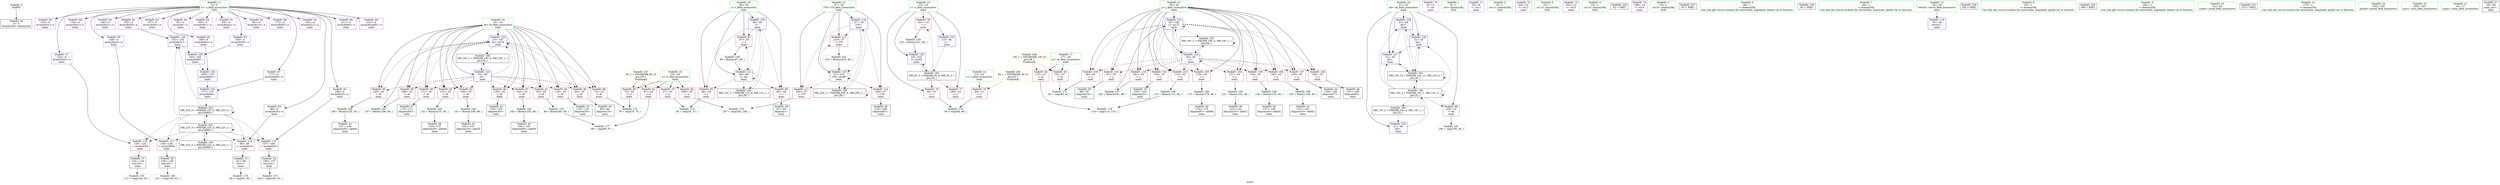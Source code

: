 digraph "SVFG" {
	label="SVFG";

	Node0x55b5bd2cd750 [shape=record,color=grey,label="{NodeID: 0\nNullPtr}"];
	Node0x55b5bd2cd750 -> Node0x55b5bd2b3100[style=solid];
	Node0x55b5bd2d7d50 [shape=record,color=grey,label="{NodeID: 180\n141 = cmp(140, 93, )\n}"];
	Node0x55b5bd2ce300 [shape=record,color=red,label="{NodeID: 97\n162\<--33\n\<--i6\nmain\n}"];
	Node0x55b5bd2ce300 -> Node0x55b5bd2d6250[style=solid];
	Node0x55b5bd2b2940 [shape=record,color=green,label="{NodeID: 14\n21\<--22\nt\<--t_field_insensitive\nmain\n}"];
	Node0x55b5bd2b2940 -> Node0x55b5bd2d0840[style=solid];
	Node0x55b5bd2cee60 [shape=record,color=red,label="{NodeID: 111\n205\<--37\n\<--i79\nmain\n}"];
	Node0x55b5bd2cee60 -> Node0x55b5bd2d7bd0[style=solid];
	Node0x55b5bd2b32d0 [shape=record,color=black,label="{NodeID: 28\n61\<--60\nidxprom\<--\nmain\n}"];
	Node0x55b5bd2e6ac0 [shape=record,color=yellow,style=double,label="{NodeID: 208\n10V_1 = ENCHI(MR_10V_0)\npts\{28 \}\nFun[main]}"];
	Node0x55b5bd2e6ac0 -> Node0x55b5bd2d0ec0[style=dashed];
	Node0x55b5bd2e6ac0 -> Node0x55b5bd2d0f90[style=dashed];
	Node0x55b5bd2d4100 [shape=record,color=blue,label="{NodeID: 125\n31\<--40\nok\<--\nmain\n}"];
	Node0x55b5bd2d4100 -> Node0x55b5bd2d41d0[style=dashed];
	Node0x55b5bd2d4100 -> Node0x55b5bd2d42a0[style=dashed];
	Node0x55b5bd2d4100 -> Node0x55b5bd2e5300[style=dashed];
	Node0x55b5bd2cdd50 [shape=record,color=black,label="{NodeID: 42\n151\<--150\nidxprom53\<--add52\nmain\n}"];
	Node0x55b5bd2cf8d0 [shape=record,color=purple,label="{NodeID: 56\n120\<--4\narrayidx31\<--a\nmain\n}"];
	Node0x55b5bd2d0430 [shape=record,color=purple,label="{NodeID: 70\n41\<--6\n\<--.str\nmain\n}"];
	Node0x55b5bd2d69d0 [shape=record,color=grey,label="{NodeID: 167\n187 = Binary(186, 46, )\n}"];
	Node0x55b5bd2d69d0 -> Node0x55b5bd2d4780[style=solid];
	Node0x55b5bd2d0f90 [shape=record,color=red,label="{NodeID: 84\n115\<--27\n\<--m\nmain\n}"];
	Node0x55b5bd2d0f90 -> Node0x55b5bd2d7a50[style=solid];
	Node0x55b5bd2b4950 [shape=record,color=green,label="{NodeID: 1\n6\<--1\n.str\<--dummyObj\nGlob }"];
	Node0x55b5bd2d7ed0 [shape=record,color=grey,label="{NodeID: 181\n196 = cmp(195, 40, )\n}"];
	Node0x55b5bd2ce3d0 [shape=record,color=red,label="{NodeID: 98\n171\<--33\n\<--i6\nmain\n}"];
	Node0x55b5bd2ce3d0 -> Node0x55b5bd2ce160[style=solid];
	Node0x55b5bd2b3ef0 [shape=record,color=green,label="{NodeID: 15\n23\<--24\nc\<--c_field_insensitive\nmain\n}"];
	Node0x55b5bd2b3ef0 -> Node0x55b5bd2d0910[style=solid];
	Node0x55b5bd2b3ef0 -> Node0x55b5bd2d09e0[style=solid];
	Node0x55b5bd2b3ef0 -> Node0x55b5bd2d0ab0[style=solid];
	Node0x55b5bd2b3ef0 -> Node0x55b5bd2d3c20[style=solid];
	Node0x55b5bd2b3ef0 -> Node0x55b5bd2d49f0[style=solid];
	Node0x55b5bd2cef30 [shape=record,color=red,label="{NodeID: 112\n209\<--37\n\<--i79\nmain\n}"];
	Node0x55b5bd2cef30 -> Node0x55b5bd2cf320[style=solid];
	Node0x55b5bd2b33a0 [shape=record,color=black,label="{NodeID: 29\n85\<--84\nidxprom13\<--\nmain\n}"];
	Node0x55b5bd2d41d0 [shape=record,color=blue,label="{NodeID: 126\n31\<--40\nok\<--\nmain\n}"];
	Node0x55b5bd2d41d0 -> Node0x55b5bd2d42a0[style=dashed];
	Node0x55b5bd2d41d0 -> Node0x55b5bd2e5300[style=dashed];
	Node0x55b5bd2cde20 [shape=record,color=black,label="{NodeID: 43\n156\<--155\nidxprom55\<--\nmain\n}"];
	Node0x55b5bd2cf9a0 [shape=record,color=purple,label="{NodeID: 57\n124\<--4\narrayidx34\<--a\nmain\n}"];
	Node0x55b5bd2cf9a0 -> Node0x55b5bd2d39b0[style=solid];
	Node0x55b5bd2d0500 [shape=record,color=purple,label="{NodeID: 71\n52\<--8\n\<--.str.1\nmain\n}"];
	Node0x55b5bd2d6b50 [shape=record,color=grey,label="{NodeID: 168\n150 = Binary(149, 46, )\n}"];
	Node0x55b5bd2d6b50 -> Node0x55b5bd2cdd50[style=solid];
	Node0x55b5bd2d1060 [shape=record,color=red,label="{NodeID: 85\n56\<--29\n\<--i\nmain\n}"];
	Node0x55b5bd2d1060 -> Node0x55b5bd2d7450[style=solid];
	Node0x55b5bd2b26b0 [shape=record,color=green,label="{NodeID: 2\n8\<--1\n.str.1\<--dummyObj\nGlob }"];
	Node0x55b5bd2ce4a0 [shape=record,color=red,label="{NodeID: 99\n186\<--33\n\<--i6\nmain\n}"];
	Node0x55b5bd2ce4a0 -> Node0x55b5bd2d69d0[style=solid];
	Node0x55b5bd2b3fc0 [shape=record,color=green,label="{NodeID: 16\n25\<--26\nn\<--n_field_insensitive\nmain\n}"];
	Node0x55b5bd2b3fc0 -> Node0x55b5bd2d0b80[style=solid];
	Node0x55b5bd2b3fc0 -> Node0x55b5bd2d0c50[style=solid];
	Node0x55b5bd2b3fc0 -> Node0x55b5bd2d0d20[style=solid];
	Node0x55b5bd2b3fc0 -> Node0x55b5bd2d0df0[style=solid];
	Node0x55b5bd2cf000 [shape=record,color=red,label="{NodeID: 113\n215\<--37\n\<--i79\nmain\n}"];
	Node0x55b5bd2cf000 -> Node0x55b5bd2d60d0[style=solid];
	Node0x55b5bd2b3470 [shape=record,color=black,label="{NodeID: 30\n88\<--87\nidxprom15\<--\nmain\n}"];
	Node0x55b5bd2d42a0 [shape=record,color=blue,label="{NodeID: 127\n31\<--40\nok\<--\nmain\n}"];
	Node0x55b5bd2d42a0 -> Node0x55b5bd2e5300[style=dashed];
	Node0x55b5bd2cdef0 [shape=record,color=black,label="{NodeID: 44\n159\<--158\nidxprom57\<--\nmain\n}"];
	Node0x55b5bd2cfa70 [shape=record,color=purple,label="{NodeID: 58\n134\<--4\narrayidx41\<--a\nmain\n}"];
	Node0x55b5bd2d57d0 [shape=record,color=grey,label="{NodeID: 155\n96 = Binary(95, 46, )\n}"];
	Node0x55b5bd2d57d0 -> Node0x55b5bd2d78d0[style=solid];
	Node0x55b5bd2d05d0 [shape=record,color=purple,label="{NodeID: 72\n64\<--10\n\<--.str.2\nmain\n}"];
	Node0x55b5bd2d6cd0 [shape=record,color=grey,label="{NodeID: 169\n136 = Binary(135, 46, )\n}"];
	Node0x55b5bd2d6cd0 -> Node0x55b5bd2cdae0[style=solid];
	Node0x55b5bd2d1130 [shape=record,color=red,label="{NodeID: 86\n60\<--29\n\<--i\nmain\n}"];
	Node0x55b5bd2d1130 -> Node0x55b5bd2b32d0[style=solid];
	Node0x55b5bd2b2740 [shape=record,color=green,label="{NodeID: 3\n10\<--1\n.str.2\<--dummyObj\nGlob }"];
	Node0x55b5bd2de3e0 [shape=record,color=black,label="{NodeID: 183\nMR_6V_3 = PHI(MR_6V_4, MR_6V_2, )\npts\{24 \}\n}"];
	Node0x55b5bd2de3e0 -> Node0x55b5bd2d0910[style=dashed];
	Node0x55b5bd2de3e0 -> Node0x55b5bd2d09e0[style=dashed];
	Node0x55b5bd2de3e0 -> Node0x55b5bd2d0ab0[style=dashed];
	Node0x55b5bd2de3e0 -> Node0x55b5bd2d49f0[style=dashed];
	Node0x55b5bd2ce570 [shape=record,color=red,label="{NodeID: 100\n80\<--35\n\<--j\nmain\n}"];
	Node0x55b5bd2ce570 -> Node0x55b5bd2d6fd0[style=solid];
	Node0x55b5bd2b4090 [shape=record,color=green,label="{NodeID: 17\n27\<--28\nm\<--m_field_insensitive\nmain\n}"];
	Node0x55b5bd2b4090 -> Node0x55b5bd2d0ec0[style=solid];
	Node0x55b5bd2b4090 -> Node0x55b5bd2d0f90[style=solid];
	Node0x55b5bd2cf0d0 [shape=record,color=red,label="{NodeID: 114\n90\<--89\n\<--arrayidx16\nmain\n}"];
	Node0x55b5bd2cf0d0 -> Node0x55b5bd2b3540[style=solid];
	Node0x55b5bd2b3540 [shape=record,color=black,label="{NodeID: 31\n91\<--90\nconv\<--\nmain\n}"];
	Node0x55b5bd2b3540 -> Node0x55b5bd2d6e50[style=solid];
	Node0x55b5bd2d4370 [shape=record,color=blue,label="{NodeID: 128\n152\<--154\narrayidx54\<--\nmain\n}"];
	Node0x55b5bd2d4370 -> Node0x55b5bd2d4440[style=dashed];
	Node0x55b5bd2cdfc0 [shape=record,color=black,label="{NodeID: 45\n164\<--163\nidxprom60\<--add59\nmain\n}"];
	Node0x55b5bd2cfb40 [shape=record,color=purple,label="{NodeID: 59\n138\<--4\narrayidx44\<--a\nmain\n}"];
	Node0x55b5bd2cfb40 -> Node0x55b5bd2d3a80[style=solid];
	Node0x55b5bd2d5950 [shape=record,color=grey,label="{NodeID: 156\n175 = Binary(174, 46, )\n}"];
	Node0x55b5bd2d5950 -> Node0x55b5bd2cf250[style=solid];
	Node0x55b5bd2d06a0 [shape=record,color=purple,label="{NodeID: 73\n191\<--12\n\<--.str.3\nmain\n}"];
	Node0x55b5bd2d6e50 [shape=record,color=grey,label="{NodeID: 170\n92 = cmp(91, 93, )\n}"];
	Node0x55b5bd2d1200 [shape=record,color=red,label="{NodeID: 87\n67\<--29\n\<--i\nmain\n}"];
	Node0x55b5bd2d1200 -> Node0x55b5bd2d5c50[style=solid];
	Node0x55b5bd2cce30 [shape=record,color=green,label="{NodeID: 4\n12\<--1\n.str.3\<--dummyObj\nGlob }"];
	Node0x55b5bd2de8e0 [shape=record,color=black,label="{NodeID: 184\nMR_12V_2 = PHI(MR_12V_4, MR_12V_1, )\npts\{30 \}\n}"];
	Node0x55b5bd2de8e0 -> Node0x55b5bd2d3cf0[style=dashed];
	Node0x55b5bd2ce640 [shape=record,color=red,label="{NodeID: 101\n87\<--35\n\<--j\nmain\n}"];
	Node0x55b5bd2ce640 -> Node0x55b5bd2b3470[style=solid];
	Node0x55b5bd2b4160 [shape=record,color=green,label="{NodeID: 18\n29\<--30\ni\<--i_field_insensitive\nmain\n}"];
	Node0x55b5bd2b4160 -> Node0x55b5bd2d1060[style=solid];
	Node0x55b5bd2b4160 -> Node0x55b5bd2d1130[style=solid];
	Node0x55b5bd2b4160 -> Node0x55b5bd2d1200[style=solid];
	Node0x55b5bd2b4160 -> Node0x55b5bd2d3cf0[style=solid];
	Node0x55b5bd2b4160 -> Node0x55b5bd2d3dc0[style=solid];
	Node0x55b5bd2e3f00 [shape=record,color=black,label="{NodeID: 198\nMR_14V_4 = PHI(MR_14V_5, MR_14V_3, )\npts\{32 \}\n}"];
	Node0x55b5bd2e3f00 -> Node0x55b5bd2d12d0[style=dashed];
	Node0x55b5bd2e3f00 -> Node0x55b5bd2d4100[style=dashed];
	Node0x55b5bd2e3f00 -> Node0x55b5bd2d41d0[style=dashed];
	Node0x55b5bd2e3f00 -> Node0x55b5bd2d42a0[style=dashed];
	Node0x55b5bd2e3f00 -> Node0x55b5bd2dede0[style=dashed];
	Node0x55b5bd2e3f00 -> Node0x55b5bd2e3f00[style=dashed];
	Node0x55b5bd2e3f00 -> Node0x55b5bd2e5300[style=dashed];
	Node0x55b5bd2cf1a0 [shape=record,color=red,label="{NodeID: 115\n107\<--106\n\<--arrayidx23\nmain\n}"];
	Node0x55b5bd2cf1a0 -> Node0x55b5bd2b37b0[style=solid];
	Node0x55b5bd2b3610 [shape=record,color=black,label="{NodeID: 32\n102\<--101\nidxprom20\<--add19\nmain\n}"];
	Node0x55b5bd2d4440 [shape=record,color=blue,label="{NodeID: 129\n160\<--154\narrayidx58\<--\nmain\n}"];
	Node0x55b5bd2d4440 -> Node0x55b5bd2d4510[style=dashed];
	Node0x55b5bd2ce090 [shape=record,color=black,label="{NodeID: 46\n167\<--166\nidxprom62\<--\nmain\n}"];
	Node0x55b5bd0c5ee0 [shape=record,color=black,label="{NodeID: 226\n42 = PHI()\n}"];
	Node0x55b5bd2cfc10 [shape=record,color=purple,label="{NodeID: 60\n148\<--4\narrayidx51\<--a\nmain\n}"];
	Node0x55b5bd2d5ad0 [shape=record,color=grey,label="{NodeID: 157\n182 = Binary(181, 46, )\n}"];
	Node0x55b5bd2d5ad0 -> Node0x55b5bd2d46b0[style=solid];
	Node0x55b5bd2d0770 [shape=record,color=purple,label="{NodeID: 74\n198\<--14\n\<--.str.4\nmain\n}"];
	Node0x55b5bd2d6fd0 [shape=record,color=grey,label="{NodeID: 171\n82 = cmp(80, 81, )\n}"];
	Node0x55b5bd2d12d0 [shape=record,color=red,label="{NodeID: 88\n195\<--31\n\<--ok\nmain\n}"];
	Node0x55b5bd2d12d0 -> Node0x55b5bd2d7ed0[style=solid];
	Node0x55b5bd2ccec0 [shape=record,color=green,label="{NodeID: 5\n14\<--1\n.str.4\<--dummyObj\nGlob }"];
	Node0x55b5bd2dede0 [shape=record,color=black,label="{NodeID: 185\nMR_14V_2 = PHI(MR_14V_4, MR_14V_1, )\npts\{32 \}\n}"];
	Node0x55b5bd2dede0 -> Node0x55b5bd2d3e90[style=dashed];
	Node0x55b5bd2ce710 [shape=record,color=red,label="{NodeID: 102\n104\<--35\n\<--j\nmain\n}"];
	Node0x55b5bd2ce710 -> Node0x55b5bd2b36e0[style=solid];
	Node0x55b5bd2b4230 [shape=record,color=green,label="{NodeID: 19\n31\<--32\nok\<--ok_field_insensitive\nmain\n}"];
	Node0x55b5bd2b4230 -> Node0x55b5bd2d12d0[style=solid];
	Node0x55b5bd2b4230 -> Node0x55b5bd2d3e90[style=solid];
	Node0x55b5bd2b4230 -> Node0x55b5bd2d4100[style=solid];
	Node0x55b5bd2b4230 -> Node0x55b5bd2d41d0[style=solid];
	Node0x55b5bd2b4230 -> Node0x55b5bd2d42a0[style=solid];
	Node0x55b5bd2d39b0 [shape=record,color=red,label="{NodeID: 116\n125\<--124\n\<--arrayidx34\nmain\n}"];
	Node0x55b5bd2d39b0 -> Node0x55b5bd2cd940[style=solid];
	Node0x55b5bd2b36e0 [shape=record,color=black,label="{NodeID: 33\n105\<--104\nidxprom22\<--\nmain\n}"];
	Node0x55b5bd2d4510 [shape=record,color=blue,label="{NodeID: 130\n168\<--170\narrayidx63\<--\nmain\n}"];
	Node0x55b5bd2d4510 -> Node0x55b5bd2d45e0[style=dashed];
	Node0x55b5bd2ce160 [shape=record,color=black,label="{NodeID: 47\n172\<--171\nidxprom64\<--\nmain\n}"];
	Node0x55b5bd0c9a10 [shape=record,color=black,label="{NodeID: 227\n53 = PHI()\n}"];
	Node0x55b5bd2cfce0 [shape=record,color=purple,label="{NodeID: 61\n152\<--4\narrayidx54\<--a\nmain\n}"];
	Node0x55b5bd2cfce0 -> Node0x55b5bd2d4370[style=solid];
	Node0x55b5bd2d5c50 [shape=record,color=grey,label="{NodeID: 158\n68 = Binary(67, 46, )\n}"];
	Node0x55b5bd2d5c50 -> Node0x55b5bd2d3dc0[style=solid];
	Node0x55b5bd2d0840 [shape=record,color=red,label="{NodeID: 75\n49\<--21\n\<--t\nmain\n}"];
	Node0x55b5bd2d0840 -> Node0x55b5bd2d7150[style=solid];
	Node0x55b5bd2d7150 [shape=record,color=grey,label="{NodeID: 172\n50 = cmp(48, 49, )\n}"];
	Node0x55b5bd2d13a0 [shape=record,color=red,label="{NodeID: 89\n74\<--33\n\<--i6\nmain\n}"];
	Node0x55b5bd2d13a0 -> Node0x55b5bd2d72d0[style=solid];
	Node0x55b5bd2b4df0 [shape=record,color=green,label="{NodeID: 6\n40\<--1\n\<--dummyObj\nCan only get source location for instruction, argument, global var or function.}"];
	Node0x55b5bd2df2e0 [shape=record,color=black,label="{NodeID: 186\nMR_16V_2 = PHI(MR_16V_4, MR_16V_1, )\npts\{34 \}\n}"];
	Node0x55b5bd2df2e0 -> Node0x55b5bd2d3f60[style=dashed];
	Node0x55b5bd2ce7e0 [shape=record,color=red,label="{NodeID: 103\n113\<--35\n\<--j\nmain\n}"];
	Node0x55b5bd2ce7e0 -> Node0x55b5bd2d6550[style=solid];
	Node0x55b5bd2b4300 [shape=record,color=green,label="{NodeID: 20\n33\<--34\ni6\<--i6_field_insensitive\nmain\n}"];
	Node0x55b5bd2b4300 -> Node0x55b5bd2d13a0[style=solid];
	Node0x55b5bd2b4300 -> Node0x55b5bd2d1470[style=solid];
	Node0x55b5bd2b4300 -> Node0x55b5bd2d1540[style=solid];
	Node0x55b5bd2b4300 -> Node0x55b5bd2d1610[style=solid];
	Node0x55b5bd2b4300 -> Node0x55b5bd2d16e0[style=solid];
	Node0x55b5bd2b4300 -> Node0x55b5bd2d17b0[style=solid];
	Node0x55b5bd2b4300 -> Node0x55b5bd2d1880[style=solid];
	Node0x55b5bd2b4300 -> Node0x55b5bd2ce230[style=solid];
	Node0x55b5bd2b4300 -> Node0x55b5bd2ce300[style=solid];
	Node0x55b5bd2b4300 -> Node0x55b5bd2ce3d0[style=solid];
	Node0x55b5bd2b4300 -> Node0x55b5bd2ce4a0[style=solid];
	Node0x55b5bd2b4300 -> Node0x55b5bd2d3f60[style=solid];
	Node0x55b5bd2b4300 -> Node0x55b5bd2d4780[style=solid];
	Node0x55b5bd2d3a80 [shape=record,color=red,label="{NodeID: 117\n139\<--138\n\<--arrayidx44\nmain\n}"];
	Node0x55b5bd2d3a80 -> Node0x55b5bd2cdbb0[style=solid];
	Node0x55b5bd2b37b0 [shape=record,color=black,label="{NodeID: 34\n108\<--107\nconv24\<--\nmain\n}"];
	Node0x55b5bd2b37b0 -> Node0x55b5bd2d75d0[style=solid];
	Node0x55b5bd2d45e0 [shape=record,color=blue,label="{NodeID: 131\n177\<--170\narrayidx68\<--\nmain\n}"];
	Node0x55b5bd2d45e0 -> Node0x55b5bd2e5800[style=dashed];
	Node0x55b5bd2cf250 [shape=record,color=black,label="{NodeID: 48\n176\<--175\nidxprom67\<--add66\nmain\n}"];
	Node0x55b5bd2f1280 [shape=record,color=black,label="{NodeID: 228\n65 = PHI()\n}"];
	Node0x55b5bd2cfdb0 [shape=record,color=purple,label="{NodeID: 62\n157\<--4\narrayidx56\<--a\nmain\n}"];
	Node0x55b5bd2d5dd0 [shape=record,color=grey,label="{NodeID: 159\n222 = Binary(221, 46, )\n}"];
	Node0x55b5bd2d5dd0 -> Node0x55b5bd2d49f0[style=solid];
	Node0x55b5bd2d0910 [shape=record,color=red,label="{NodeID: 76\n48\<--23\n\<--c\nmain\n}"];
	Node0x55b5bd2d0910 -> Node0x55b5bd2d7150[style=solid];
	Node0x55b5bd2d72d0 [shape=record,color=grey,label="{NodeID: 173\n76 = cmp(74, 75, )\n}"];
	Node0x55b5bd2d1470 [shape=record,color=red,label="{NodeID: 90\n84\<--33\n\<--i6\nmain\n}"];
	Node0x55b5bd2d1470 -> Node0x55b5bd2b33a0[style=solid];
	Node0x55b5bd2b4e80 [shape=record,color=green,label="{NodeID: 7\n46\<--1\n\<--dummyObj\nCan only get source location for instruction, argument, global var or function.}"];
	Node0x55b5bd2df7e0 [shape=record,color=black,label="{NodeID: 187\nMR_18V_2 = PHI(MR_18V_3, MR_18V_1, )\npts\{36 \}\n}"];
	Node0x55b5bd2df7e0 -> Node0x55b5bd2d4030[style=dashed];
	Node0x55b5bd2df7e0 -> Node0x55b5bd2df7e0[style=dashed];
	Node0x55b5bd2ce8b0 [shape=record,color=red,label="{NodeID: 104\n121\<--35\n\<--j\nmain\n}"];
	Node0x55b5bd2ce8b0 -> Node0x55b5bd2d66d0[style=solid];
	Node0x55b5bd2b43d0 [shape=record,color=green,label="{NodeID: 21\n35\<--36\nj\<--j_field_insensitive\nmain\n}"];
	Node0x55b5bd2b43d0 -> Node0x55b5bd2ce570[style=solid];
	Node0x55b5bd2b43d0 -> Node0x55b5bd2ce640[style=solid];
	Node0x55b5bd2b43d0 -> Node0x55b5bd2ce710[style=solid];
	Node0x55b5bd2b43d0 -> Node0x55b5bd2ce7e0[style=solid];
	Node0x55b5bd2b43d0 -> Node0x55b5bd2ce8b0[style=solid];
	Node0x55b5bd2b43d0 -> Node0x55b5bd2ce980[style=solid];
	Node0x55b5bd2b43d0 -> Node0x55b5bd2cea50[style=solid];
	Node0x55b5bd2b43d0 -> Node0x55b5bd2ceb20[style=solid];
	Node0x55b5bd2b43d0 -> Node0x55b5bd2cebf0[style=solid];
	Node0x55b5bd2b43d0 -> Node0x55b5bd2cecc0[style=solid];
	Node0x55b5bd2b43d0 -> Node0x55b5bd2ced90[style=solid];
	Node0x55b5bd2b43d0 -> Node0x55b5bd2d4030[style=solid];
	Node0x55b5bd2b43d0 -> Node0x55b5bd2d46b0[style=solid];
	Node0x55b5bd2e4e00 [shape=record,color=black,label="{NodeID: 201\nMR_22V_3 = PHI(MR_22V_4, MR_22V_2, )\npts\{50000 \}\n}"];
	Node0x55b5bd2e4e00 -> Node0x55b5bd2cf0d0[style=dashed];
	Node0x55b5bd2e4e00 -> Node0x55b5bd2cf1a0[style=dashed];
	Node0x55b5bd2e4e00 -> Node0x55b5bd2d39b0[style=dashed];
	Node0x55b5bd2e4e00 -> Node0x55b5bd2d3a80[style=dashed];
	Node0x55b5bd2e4e00 -> Node0x55b5bd2d4370[style=dashed];
	Node0x55b5bd2e4e00 -> Node0x55b5bd2e01e0[style=dashed];
	Node0x55b5bd2e4e00 -> Node0x55b5bd2e4e00[style=dashed];
	Node0x55b5bd2e4e00 -> Node0x55b5bd2e5800[style=dashed];
	Node0x55b5bd2d3b50 [shape=record,color=blue,label="{NodeID: 118\n19\<--40\nretval\<--\nmain\n}"];
	Node0x55b5bd2cd7e0 [shape=record,color=black,label="{NodeID: 35\n119\<--118\nidxprom30\<--\nmain\n}"];
	Node0x55b5bd2d46b0 [shape=record,color=blue,label="{NodeID: 132\n35\<--182\nj\<--inc71\nmain\n}"];
	Node0x55b5bd2d46b0 -> Node0x55b5bd2ce570[style=dashed];
	Node0x55b5bd2d46b0 -> Node0x55b5bd2ce640[style=dashed];
	Node0x55b5bd2d46b0 -> Node0x55b5bd2ce710[style=dashed];
	Node0x55b5bd2d46b0 -> Node0x55b5bd2ce7e0[style=dashed];
	Node0x55b5bd2d46b0 -> Node0x55b5bd2ce8b0[style=dashed];
	Node0x55b5bd2d46b0 -> Node0x55b5bd2ce980[style=dashed];
	Node0x55b5bd2d46b0 -> Node0x55b5bd2cea50[style=dashed];
	Node0x55b5bd2d46b0 -> Node0x55b5bd2ceb20[style=dashed];
	Node0x55b5bd2d46b0 -> Node0x55b5bd2cebf0[style=dashed];
	Node0x55b5bd2d46b0 -> Node0x55b5bd2cecc0[style=dashed];
	Node0x55b5bd2d46b0 -> Node0x55b5bd2ced90[style=dashed];
	Node0x55b5bd2d46b0 -> Node0x55b5bd2d4030[style=dashed];
	Node0x55b5bd2d46b0 -> Node0x55b5bd2d46b0[style=dashed];
	Node0x55b5bd2d46b0 -> Node0x55b5bd2df7e0[style=dashed];
	Node0x55b5bd2cf320 [shape=record,color=black,label="{NodeID: 49\n210\<--209\nidxprom83\<--\nmain\n}"];
	Node0x55b5bd2f1380 [shape=record,color=black,label="{NodeID: 229\n192 = PHI()\n}"];
	Node0x55b5bd2cfe80 [shape=record,color=purple,label="{NodeID: 63\n160\<--4\narrayidx58\<--a\nmain\n}"];
	Node0x55b5bd2cfe80 -> Node0x55b5bd2d4440[style=solid];
	Node0x55b5bd2d5f50 [shape=record,color=grey,label="{NodeID: 160\n101 = Binary(100, 46, )\n}"];
	Node0x55b5bd2d5f50 -> Node0x55b5bd2b3610[style=solid];
	Node0x55b5bd2d09e0 [shape=record,color=red,label="{NodeID: 77\n190\<--23\n\<--c\nmain\n}"];
	Node0x55b5bd2d7450 [shape=record,color=grey,label="{NodeID: 174\n58 = cmp(56, 57, )\n}"];
	Node0x55b5bd2d1540 [shape=record,color=red,label="{NodeID: 91\n95\<--33\n\<--i6\nmain\n}"];
	Node0x55b5bd2d1540 -> Node0x55b5bd2d57d0[style=solid];
	Node0x55b5bd2b2b30 [shape=record,color=green,label="{NodeID: 8\n93\<--1\n\<--dummyObj\nCan only get source location for instruction, argument, global var or function.}"];
	Node0x55b5bd2dfce0 [shape=record,color=black,label="{NodeID: 188\nMR_20V_2 = PHI(MR_20V_6, MR_20V_1, )\npts\{38 \}\n}"];
	Node0x55b5bd2dfce0 -> Node0x55b5bd2d4850[style=dashed];
	Node0x55b5bd2dfce0 -> Node0x55b5bd2dfce0[style=dashed];
	Node0x55b5bd2ce980 [shape=record,color=red,label="{NodeID: 105\n135\<--35\n\<--j\nmain\n}"];
	Node0x55b5bd2ce980 -> Node0x55b5bd2d6cd0[style=solid];
	Node0x55b5bd2b44a0 [shape=record,color=green,label="{NodeID: 22\n37\<--38\ni79\<--i79_field_insensitive\nmain\n}"];
	Node0x55b5bd2b44a0 -> Node0x55b5bd2cee60[style=solid];
	Node0x55b5bd2b44a0 -> Node0x55b5bd2cef30[style=solid];
	Node0x55b5bd2b44a0 -> Node0x55b5bd2cf000[style=solid];
	Node0x55b5bd2b44a0 -> Node0x55b5bd2d4850[style=solid];
	Node0x55b5bd2b44a0 -> Node0x55b5bd2d4920[style=solid];
	Node0x55b5bd2e5300 [shape=record,color=black,label="{NodeID: 202\nMR_14V_12 = PHI(MR_14V_11, MR_14V_5, )\npts\{32 \}\n}"];
	Node0x55b5bd2e5300 -> Node0x55b5bd2d4100[style=dashed];
	Node0x55b5bd2e5300 -> Node0x55b5bd2d41d0[style=dashed];
	Node0x55b5bd2e5300 -> Node0x55b5bd2d42a0[style=dashed];
	Node0x55b5bd2e5300 -> Node0x55b5bd2e3f00[style=dashed];
	Node0x55b5bd2e5300 -> Node0x55b5bd2e5300[style=dashed];
	Node0x55b5bd2d3c20 [shape=record,color=blue,label="{NodeID: 119\n23\<--46\nc\<--\nmain\n}"];
	Node0x55b5bd2d3c20 -> Node0x55b5bd2de3e0[style=dashed];
	Node0x55b5bd2cd870 [shape=record,color=black,label="{NodeID: 36\n123\<--122\nidxprom33\<--add32\nmain\n}"];
	Node0x55b5bd2d4780 [shape=record,color=blue,label="{NodeID: 133\n33\<--187\ni6\<--inc74\nmain\n}"];
	Node0x55b5bd2d4780 -> Node0x55b5bd2d13a0[style=dashed];
	Node0x55b5bd2d4780 -> Node0x55b5bd2d1470[style=dashed];
	Node0x55b5bd2d4780 -> Node0x55b5bd2d1540[style=dashed];
	Node0x55b5bd2d4780 -> Node0x55b5bd2d1610[style=dashed];
	Node0x55b5bd2d4780 -> Node0x55b5bd2d16e0[style=dashed];
	Node0x55b5bd2d4780 -> Node0x55b5bd2d17b0[style=dashed];
	Node0x55b5bd2d4780 -> Node0x55b5bd2d1880[style=dashed];
	Node0x55b5bd2d4780 -> Node0x55b5bd2ce230[style=dashed];
	Node0x55b5bd2d4780 -> Node0x55b5bd2ce300[style=dashed];
	Node0x55b5bd2d4780 -> Node0x55b5bd2ce3d0[style=dashed];
	Node0x55b5bd2d4780 -> Node0x55b5bd2ce4a0[style=dashed];
	Node0x55b5bd2d4780 -> Node0x55b5bd2d4780[style=dashed];
	Node0x55b5bd2d4780 -> Node0x55b5bd2df2e0[style=dashed];
	Node0x55b5bd2cf3f0 [shape=record,color=purple,label="{NodeID: 50\n62\<--4\narrayidx\<--a\nmain\n}"];
	Node0x55b5bd2f1480 [shape=record,color=black,label="{NodeID: 230\n199 = PHI()\n}"];
	Node0x55b5bd2cff50 [shape=record,color=purple,label="{NodeID: 64\n165\<--4\narrayidx61\<--a\nmain\n}"];
	Node0x55b5bd2d60d0 [shape=record,color=grey,label="{NodeID: 161\n216 = Binary(215, 46, )\n}"];
	Node0x55b5bd2d60d0 -> Node0x55b5bd2d4920[style=solid];
	Node0x55b5bd2d0ab0 [shape=record,color=red,label="{NodeID: 78\n221\<--23\n\<--c\nmain\n}"];
	Node0x55b5bd2d0ab0 -> Node0x55b5bd2d5dd0[style=solid];
	Node0x55b5bd2d75d0 [shape=record,color=grey,label="{NodeID: 175\n109 = cmp(108, 93, )\n}"];
	Node0x55b5bd2d1610 [shape=record,color=red,label="{NodeID: 92\n100\<--33\n\<--i6\nmain\n}"];
	Node0x55b5bd2d1610 -> Node0x55b5bd2d5f50[style=solid];
	Node0x55b5bd2b2bc0 [shape=record,color=green,label="{NodeID: 9\n154\<--1\n\<--dummyObj\nCan only get source location for instruction, argument, global var or function.}"];
	Node0x55b5bd2e01e0 [shape=record,color=black,label="{NodeID: 189\nMR_22V_2 = PHI(MR_22V_3, MR_22V_1, )\npts\{50000 \}\n}"];
	Node0x55b5bd2e01e0 -> Node0x55b5bd2e4e00[style=dashed];
	Node0x55b5bd2cea50 [shape=record,color=red,label="{NodeID: 106\n149\<--35\n\<--j\nmain\n}"];
	Node0x55b5bd2cea50 -> Node0x55b5bd2d6b50[style=solid];
	Node0x55b5bd2b2e00 [shape=record,color=green,label="{NodeID: 23\n43\<--44\nscanf\<--scanf_field_insensitive\n}"];
	Node0x55b5bd2e5800 [shape=record,color=black,label="{NodeID: 203\nMR_22V_9 = PHI(MR_22V_8, MR_22V_4, )\npts\{50000 \}\n}"];
	Node0x55b5bd2e5800 -> Node0x55b5bd2cf0d0[style=dashed];
	Node0x55b5bd2e5800 -> Node0x55b5bd2cf1a0[style=dashed];
	Node0x55b5bd2e5800 -> Node0x55b5bd2d39b0[style=dashed];
	Node0x55b5bd2e5800 -> Node0x55b5bd2d3a80[style=dashed];
	Node0x55b5bd2e5800 -> Node0x55b5bd2d4370[style=dashed];
	Node0x55b5bd2e5800 -> Node0x55b5bd2e4e00[style=dashed];
	Node0x55b5bd2e5800 -> Node0x55b5bd2e5800[style=dashed];
	Node0x55b5bd2d3cf0 [shape=record,color=blue,label="{NodeID: 120\n29\<--40\ni\<--\nmain\n}"];
	Node0x55b5bd2d3cf0 -> Node0x55b5bd2d1060[style=dashed];
	Node0x55b5bd2d3cf0 -> Node0x55b5bd2d1130[style=dashed];
	Node0x55b5bd2d3cf0 -> Node0x55b5bd2d1200[style=dashed];
	Node0x55b5bd2d3cf0 -> Node0x55b5bd2d3dc0[style=dashed];
	Node0x55b5bd2d3cf0 -> Node0x55b5bd2de8e0[style=dashed];
	Node0x55b5bd2cd940 [shape=record,color=black,label="{NodeID: 37\n126\<--125\nconv35\<--\nmain\n}"];
	Node0x55b5bd2cd940 -> Node0x55b5bd2d7750[style=solid];
	Node0x55b5bd2d4850 [shape=record,color=blue,label="{NodeID: 134\n37\<--40\ni79\<--\nmain\n}"];
	Node0x55b5bd2d4850 -> Node0x55b5bd2cee60[style=dashed];
	Node0x55b5bd2d4850 -> Node0x55b5bd2cef30[style=dashed];
	Node0x55b5bd2d4850 -> Node0x55b5bd2cf000[style=dashed];
	Node0x55b5bd2d4850 -> Node0x55b5bd2d4920[style=dashed];
	Node0x55b5bd2d4850 -> Node0x55b5bd2dfce0[style=dashed];
	Node0x55b5bd2cf4c0 [shape=record,color=purple,label="{NodeID: 51\n63\<--4\narraydecay\<--a\nmain\n}"];
	Node0x55b5bd2f1580 [shape=record,color=black,label="{NodeID: 231\n213 = PHI()\n}"];
	Node0x55b5bd2d0020 [shape=record,color=purple,label="{NodeID: 65\n168\<--4\narrayidx63\<--a\nmain\n}"];
	Node0x55b5bd2d0020 -> Node0x55b5bd2d4510[style=solid];
	Node0x55b5bd2d6250 [shape=record,color=grey,label="{NodeID: 162\n163 = Binary(162, 46, )\n}"];
	Node0x55b5bd2d6250 -> Node0x55b5bd2cdfc0[style=solid];
	Node0x55b5bd2d0b80 [shape=record,color=red,label="{NodeID: 79\n57\<--25\n\<--n\nmain\n}"];
	Node0x55b5bd2d0b80 -> Node0x55b5bd2d7450[style=solid];
	Node0x55b5bd2d7750 [shape=record,color=grey,label="{NodeID: 176\n127 = cmp(126, 93, )\n}"];
	Node0x55b5bd2d16e0 [shape=record,color=red,label="{NodeID: 93\n118\<--33\n\<--i6\nmain\n}"];
	Node0x55b5bd2d16e0 -> Node0x55b5bd2cd7e0[style=solid];
	Node0x55b5bd2cd170 [shape=record,color=green,label="{NodeID: 10\n170\<--1\n\<--dummyObj\nCan only get source location for instruction, argument, global var or function.}"];
	Node0x55b5bd2ceb20 [shape=record,color=red,label="{NodeID: 107\n158\<--35\n\<--j\nmain\n}"];
	Node0x55b5bd2ceb20 -> Node0x55b5bd2cdef0[style=solid];
	Node0x55b5bd2b2f00 [shape=record,color=green,label="{NodeID: 24\n193\<--194\nprintf\<--printf_field_insensitive\n}"];
	Node0x55b5bd2d3dc0 [shape=record,color=blue,label="{NodeID: 121\n29\<--68\ni\<--inc\nmain\n}"];
	Node0x55b5bd2d3dc0 -> Node0x55b5bd2d1060[style=dashed];
	Node0x55b5bd2d3dc0 -> Node0x55b5bd2d1130[style=dashed];
	Node0x55b5bd2d3dc0 -> Node0x55b5bd2d1200[style=dashed];
	Node0x55b5bd2d3dc0 -> Node0x55b5bd2d3dc0[style=dashed];
	Node0x55b5bd2d3dc0 -> Node0x55b5bd2de8e0[style=dashed];
	Node0x55b5bd2cda10 [shape=record,color=black,label="{NodeID: 38\n133\<--132\nidxprom40\<--add39\nmain\n}"];
	Node0x55b5bd2d4920 [shape=record,color=blue,label="{NodeID: 135\n37\<--216\ni79\<--inc88\nmain\n}"];
	Node0x55b5bd2d4920 -> Node0x55b5bd2cee60[style=dashed];
	Node0x55b5bd2d4920 -> Node0x55b5bd2cef30[style=dashed];
	Node0x55b5bd2d4920 -> Node0x55b5bd2cf000[style=dashed];
	Node0x55b5bd2d4920 -> Node0x55b5bd2d4920[style=dashed];
	Node0x55b5bd2d4920 -> Node0x55b5bd2dfce0[style=dashed];
	Node0x55b5bd2cf590 [shape=record,color=purple,label="{NodeID: 52\n86\<--4\narrayidx14\<--a\nmain\n}"];
	Node0x55b5bd2d00f0 [shape=record,color=purple,label="{NodeID: 66\n173\<--4\narrayidx65\<--a\nmain\n}"];
	Node0x55b5bd2d63d0 [shape=record,color=grey,label="{NodeID: 163\n132 = Binary(131, 46, )\n}"];
	Node0x55b5bd2d63d0 -> Node0x55b5bd2cda10[style=solid];
	Node0x55b5bd2d0c50 [shape=record,color=red,label="{NodeID: 80\n75\<--25\n\<--n\nmain\n}"];
	Node0x55b5bd2d0c50 -> Node0x55b5bd2d72d0[style=solid];
	Node0x55b5bd2d78d0 [shape=record,color=grey,label="{NodeID: 177\n98 = cmp(96, 97, )\n}"];
	Node0x55b5bd2d17b0 [shape=record,color=red,label="{NodeID: 94\n131\<--33\n\<--i6\nmain\n}"];
	Node0x55b5bd2d17b0 -> Node0x55b5bd2d63d0[style=solid];
	Node0x55b5bd2cd240 [shape=record,color=green,label="{NodeID: 11\n4\<--5\na\<--a_field_insensitive\nGlob }"];
	Node0x55b5bd2cd240 -> Node0x55b5bd2cf3f0[style=solid];
	Node0x55b5bd2cd240 -> Node0x55b5bd2cf4c0[style=solid];
	Node0x55b5bd2cd240 -> Node0x55b5bd2cf590[style=solid];
	Node0x55b5bd2cd240 -> Node0x55b5bd2cf660[style=solid];
	Node0x55b5bd2cd240 -> Node0x55b5bd2cf730[style=solid];
	Node0x55b5bd2cd240 -> Node0x55b5bd2cf800[style=solid];
	Node0x55b5bd2cd240 -> Node0x55b5bd2cf8d0[style=solid];
	Node0x55b5bd2cd240 -> Node0x55b5bd2cf9a0[style=solid];
	Node0x55b5bd2cd240 -> Node0x55b5bd2cfa70[style=solid];
	Node0x55b5bd2cd240 -> Node0x55b5bd2cfb40[style=solid];
	Node0x55b5bd2cd240 -> Node0x55b5bd2cfc10[style=solid];
	Node0x55b5bd2cd240 -> Node0x55b5bd2cfce0[style=solid];
	Node0x55b5bd2cd240 -> Node0x55b5bd2cfdb0[style=solid];
	Node0x55b5bd2cd240 -> Node0x55b5bd2cfe80[style=solid];
	Node0x55b5bd2cd240 -> Node0x55b5bd2cff50[style=solid];
	Node0x55b5bd2cd240 -> Node0x55b5bd2d0020[style=solid];
	Node0x55b5bd2cd240 -> Node0x55b5bd2d00f0[style=solid];
	Node0x55b5bd2cd240 -> Node0x55b5bd2d01c0[style=solid];
	Node0x55b5bd2cd240 -> Node0x55b5bd2d0290[style=solid];
	Node0x55b5bd2cd240 -> Node0x55b5bd2d0360[style=solid];
	Node0x55b5bd2cebf0 [shape=record,color=red,label="{NodeID: 108\n166\<--35\n\<--j\nmain\n}"];
	Node0x55b5bd2cebf0 -> Node0x55b5bd2ce090[style=solid];
	Node0x55b5bd2b3000 [shape=record,color=green,label="{NodeID: 25\n200\<--201\nputs\<--puts_field_insensitive\n}"];
	Node0x55b5bd2e6820 [shape=record,color=yellow,style=double,label="{NodeID: 205\n4V_1 = ENCHI(MR_4V_0)\npts\{22 \}\nFun[main]}"];
	Node0x55b5bd2e6820 -> Node0x55b5bd2d0840[style=dashed];
	Node0x55b5bd2d3e90 [shape=record,color=blue,label="{NodeID: 122\n31\<--46\nok\<--\nmain\n}"];
	Node0x55b5bd2d3e90 -> Node0x55b5bd2e3f00[style=dashed];
	Node0x55b5bd2cdae0 [shape=record,color=black,label="{NodeID: 39\n137\<--136\nidxprom43\<--add42\nmain\n}"];
	Node0x55b5bd2d49f0 [shape=record,color=blue,label="{NodeID: 136\n23\<--222\nc\<--inc92\nmain\n}"];
	Node0x55b5bd2d49f0 -> Node0x55b5bd2de3e0[style=dashed];
	Node0x55b5bd2cf660 [shape=record,color=purple,label="{NodeID: 53\n89\<--4\narrayidx16\<--a\nmain\n}"];
	Node0x55b5bd2cf660 -> Node0x55b5bd2cf0d0[style=solid];
	Node0x55b5bd2d01c0 [shape=record,color=purple,label="{NodeID: 67\n177\<--4\narrayidx68\<--a\nmain\n}"];
	Node0x55b5bd2d01c0 -> Node0x55b5bd2d45e0[style=solid];
	Node0x55b5bd2d6550 [shape=record,color=grey,label="{NodeID: 164\n114 = Binary(113, 46, )\n}"];
	Node0x55b5bd2d6550 -> Node0x55b5bd2d7a50[style=solid];
	Node0x55b5bd2d0d20 [shape=record,color=red,label="{NodeID: 81\n97\<--25\n\<--n\nmain\n}"];
	Node0x55b5bd2d0d20 -> Node0x55b5bd2d78d0[style=solid];
	Node0x55b5bd2d7a50 [shape=record,color=grey,label="{NodeID: 178\n116 = cmp(114, 115, )\n}"];
	Node0x55b5bd2d1880 [shape=record,color=red,label="{NodeID: 95\n145\<--33\n\<--i6\nmain\n}"];
	Node0x55b5bd2d1880 -> Node0x55b5bd2d6850[style=solid];
	Node0x55b5bd2cd310 [shape=record,color=green,label="{NodeID: 12\n16\<--17\nmain\<--main_field_insensitive\n}"];
	Node0x55b5bd2cecc0 [shape=record,color=red,label="{NodeID: 109\n174\<--35\n\<--j\nmain\n}"];
	Node0x55b5bd2cecc0 -> Node0x55b5bd2d5950[style=solid];
	Node0x55b5bd2b3100 [shape=record,color=black,label="{NodeID: 26\n2\<--3\ndummyVal\<--dummyVal\n}"];
	Node0x55b5bd2d3f60 [shape=record,color=blue,label="{NodeID: 123\n33\<--40\ni6\<--\nmain\n}"];
	Node0x55b5bd2d3f60 -> Node0x55b5bd2d13a0[style=dashed];
	Node0x55b5bd2d3f60 -> Node0x55b5bd2d1470[style=dashed];
	Node0x55b5bd2d3f60 -> Node0x55b5bd2d1540[style=dashed];
	Node0x55b5bd2d3f60 -> Node0x55b5bd2d1610[style=dashed];
	Node0x55b5bd2d3f60 -> Node0x55b5bd2d16e0[style=dashed];
	Node0x55b5bd2d3f60 -> Node0x55b5bd2d17b0[style=dashed];
	Node0x55b5bd2d3f60 -> Node0x55b5bd2d1880[style=dashed];
	Node0x55b5bd2d3f60 -> Node0x55b5bd2ce230[style=dashed];
	Node0x55b5bd2d3f60 -> Node0x55b5bd2ce300[style=dashed];
	Node0x55b5bd2d3f60 -> Node0x55b5bd2ce3d0[style=dashed];
	Node0x55b5bd2d3f60 -> Node0x55b5bd2ce4a0[style=dashed];
	Node0x55b5bd2d3f60 -> Node0x55b5bd2d4780[style=dashed];
	Node0x55b5bd2d3f60 -> Node0x55b5bd2df2e0[style=dashed];
	Node0x55b5bd2cdbb0 [shape=record,color=black,label="{NodeID: 40\n140\<--139\nconv45\<--\nmain\n}"];
	Node0x55b5bd2cdbb0 -> Node0x55b5bd2d7d50[style=solid];
	Node0x55b5bd2cf730 [shape=record,color=purple,label="{NodeID: 54\n103\<--4\narrayidx21\<--a\nmain\n}"];
	Node0x55b5bd2d0290 [shape=record,color=purple,label="{NodeID: 68\n211\<--4\narrayidx84\<--a\nmain\n}"];
	Node0x55b5bd2d66d0 [shape=record,color=grey,label="{NodeID: 165\n122 = Binary(121, 46, )\n}"];
	Node0x55b5bd2d66d0 -> Node0x55b5bd2cd870[style=solid];
	Node0x55b5bd2d0df0 [shape=record,color=red,label="{NodeID: 82\n206\<--25\n\<--n\nmain\n}"];
	Node0x55b5bd2d0df0 -> Node0x55b5bd2d7bd0[style=solid];
	Node0x55b5bd2d7bd0 [shape=record,color=grey,label="{NodeID: 179\n207 = cmp(205, 206, )\n}"];
	Node0x55b5bd2ce230 [shape=record,color=red,label="{NodeID: 96\n155\<--33\n\<--i6\nmain\n}"];
	Node0x55b5bd2ce230 -> Node0x55b5bd2cde20[style=solid];
	Node0x55b5bd2b2870 [shape=record,color=green,label="{NodeID: 13\n19\<--20\nretval\<--retval_field_insensitive\nmain\n}"];
	Node0x55b5bd2b2870 -> Node0x55b5bd2d3b50[style=solid];
	Node0x55b5bd2ced90 [shape=record,color=red,label="{NodeID: 110\n181\<--35\n\<--j\nmain\n}"];
	Node0x55b5bd2ced90 -> Node0x55b5bd2d5ad0[style=solid];
	Node0x55b5bd2b3200 [shape=record,color=black,label="{NodeID: 27\n18\<--40\nmain_ret\<--\nmain\n}"];
	Node0x55b5bd2e69e0 [shape=record,color=yellow,style=double,label="{NodeID: 207\n8V_1 = ENCHI(MR_8V_0)\npts\{26 \}\nFun[main]}"];
	Node0x55b5bd2e69e0 -> Node0x55b5bd2d0b80[style=dashed];
	Node0x55b5bd2e69e0 -> Node0x55b5bd2d0c50[style=dashed];
	Node0x55b5bd2e69e0 -> Node0x55b5bd2d0d20[style=dashed];
	Node0x55b5bd2e69e0 -> Node0x55b5bd2d0df0[style=dashed];
	Node0x55b5bd2d4030 [shape=record,color=blue,label="{NodeID: 124\n35\<--40\nj\<--\nmain\n}"];
	Node0x55b5bd2d4030 -> Node0x55b5bd2ce570[style=dashed];
	Node0x55b5bd2d4030 -> Node0x55b5bd2ce640[style=dashed];
	Node0x55b5bd2d4030 -> Node0x55b5bd2ce710[style=dashed];
	Node0x55b5bd2d4030 -> Node0x55b5bd2ce7e0[style=dashed];
	Node0x55b5bd2d4030 -> Node0x55b5bd2ce8b0[style=dashed];
	Node0x55b5bd2d4030 -> Node0x55b5bd2ce980[style=dashed];
	Node0x55b5bd2d4030 -> Node0x55b5bd2cea50[style=dashed];
	Node0x55b5bd2d4030 -> Node0x55b5bd2ceb20[style=dashed];
	Node0x55b5bd2d4030 -> Node0x55b5bd2cebf0[style=dashed];
	Node0x55b5bd2d4030 -> Node0x55b5bd2cecc0[style=dashed];
	Node0x55b5bd2d4030 -> Node0x55b5bd2ced90[style=dashed];
	Node0x55b5bd2d4030 -> Node0x55b5bd2d4030[style=dashed];
	Node0x55b5bd2d4030 -> Node0x55b5bd2d46b0[style=dashed];
	Node0x55b5bd2d4030 -> Node0x55b5bd2df7e0[style=dashed];
	Node0x55b5bd2cdc80 [shape=record,color=black,label="{NodeID: 41\n147\<--146\nidxprom50\<--add49\nmain\n}"];
	Node0x55b5bd2cf800 [shape=record,color=purple,label="{NodeID: 55\n106\<--4\narrayidx23\<--a\nmain\n}"];
	Node0x55b5bd2cf800 -> Node0x55b5bd2cf1a0[style=solid];
	Node0x55b5bd2d0360 [shape=record,color=purple,label="{NodeID: 69\n212\<--4\narraydecay85\<--a\nmain\n}"];
	Node0x55b5bd2d6850 [shape=record,color=grey,label="{NodeID: 166\n146 = Binary(145, 46, )\n}"];
	Node0x55b5bd2d6850 -> Node0x55b5bd2cdc80[style=solid];
	Node0x55b5bd2d0ec0 [shape=record,color=red,label="{NodeID: 83\n81\<--27\n\<--m\nmain\n}"];
	Node0x55b5bd2d0ec0 -> Node0x55b5bd2d6fd0[style=solid];
}
